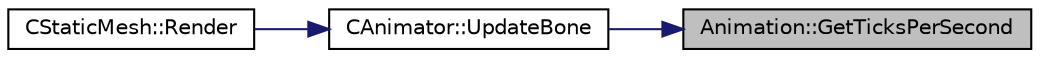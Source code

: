 digraph "Animation::GetTicksPerSecond"
{
 // LATEX_PDF_SIZE
  edge [fontname="Helvetica",fontsize="10",labelfontname="Helvetica",labelfontsize="10"];
  node [fontname="Helvetica",fontsize="10",shape=record];
  rankdir="RL";
  Node22 [label="Animation::GetTicksPerSecond",height=0.2,width=0.4,color="black", fillcolor="grey75", style="filled", fontcolor="black",tooltip="Return how many times the animaton changes each second."];
  Node22 -> Node23 [dir="back",color="midnightblue",fontsize="10",style="solid",fontname="Helvetica"];
  Node23 [label="CAnimator::UpdateBone",height=0.2,width=0.4,color="black", fillcolor="white", style="filled",URL="$class_c_animator.html#a3a822aa796022fe558d070d3b76a0184",tooltip="Update every bone in the animation with its new movements, and then update how that bone is drawn in ..."];
  Node23 -> Node24 [dir="back",color="midnightblue",fontsize="10",style="solid",fontname="Helvetica"];
  Node24 [label="CStaticMesh::Render",height=0.2,width=0.4,color="black", fillcolor="white", style="filled",URL="$class_c_static_mesh.html#a811c339becc8cff2323cfb0af8bf558c",tooltip="displays the mesh's model on the screen"];
}
